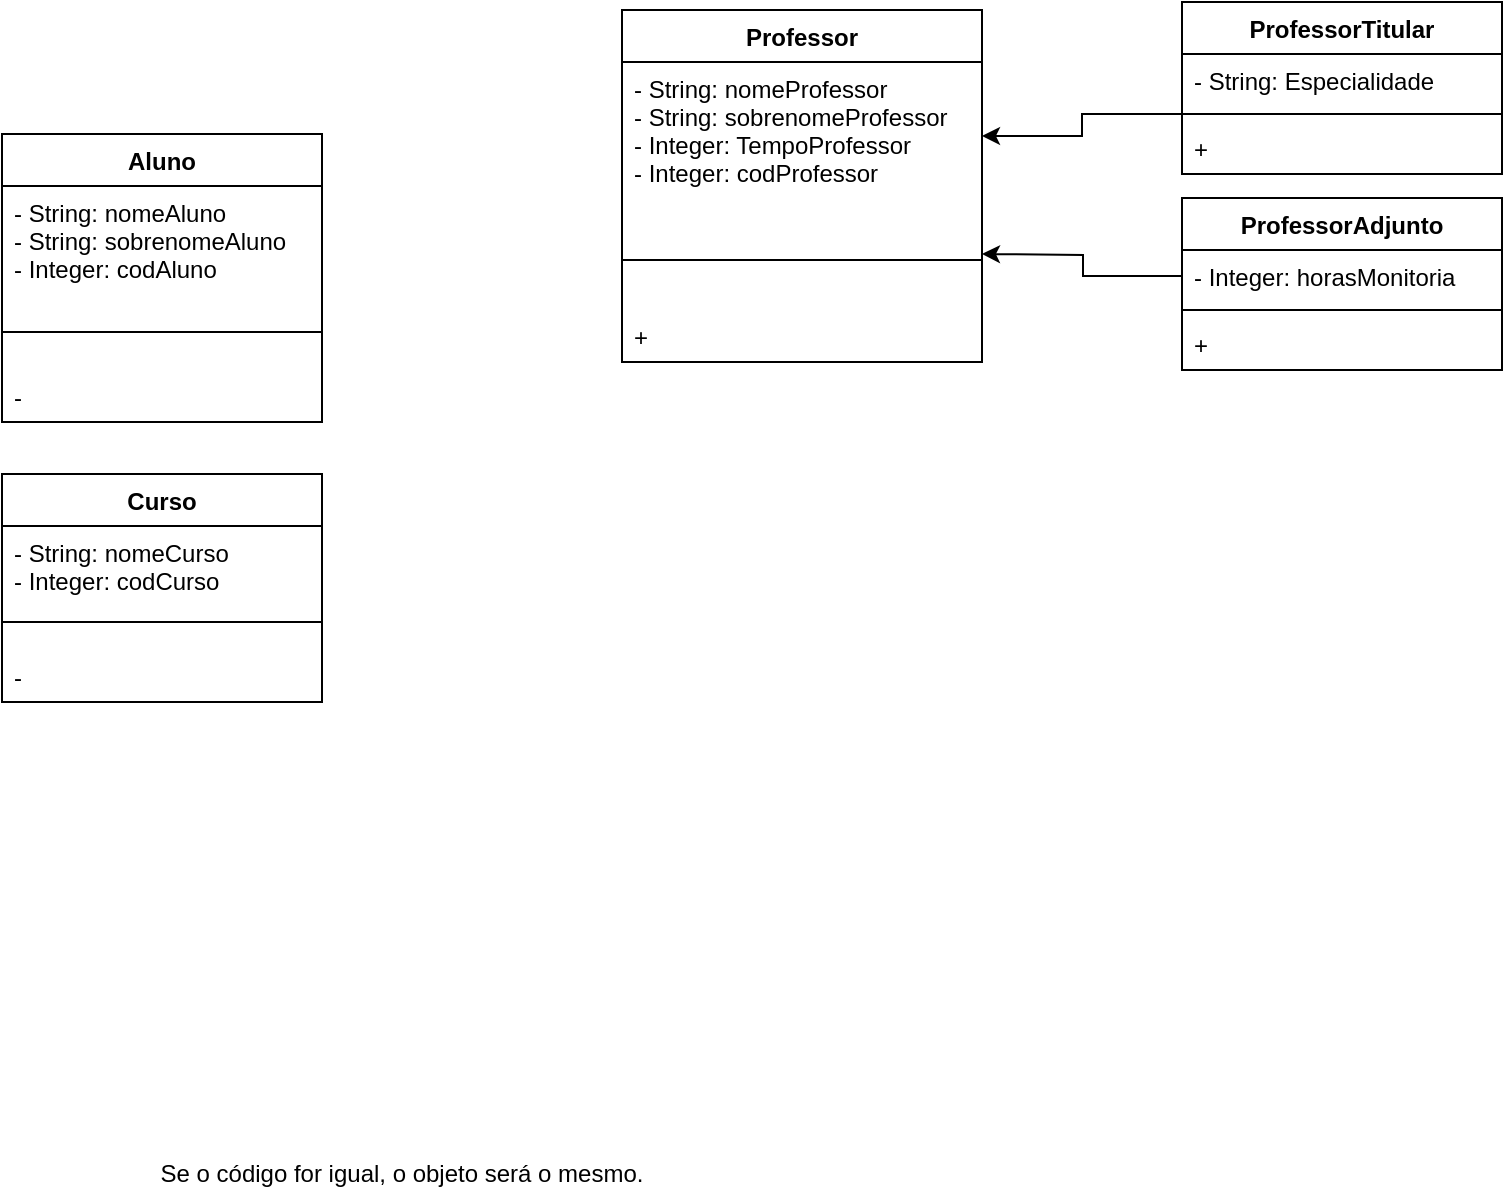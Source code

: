 <mxfile version="11.2.1" type="device" pages="1"><diagram id="9UibqnXEquuijhcko5rM" name="Page-1"><mxGraphModel dx="1038" dy="582" grid="1" gridSize="10" guides="1" tooltips="1" connect="1" arrows="1" fold="1" page="1" pageScale="1" pageWidth="827" pageHeight="1169" math="0" shadow="0"><root><mxCell id="0"/><mxCell id="1" parent="0"/><mxCell id="BSqV_Sfsdmb3rVVYC9Qa-1" value="Aluno" style="swimlane;fontStyle=1;align=center;verticalAlign=top;childLayout=stackLayout;horizontal=1;startSize=26;horizontalStack=0;resizeParent=1;resizeParentMax=0;resizeLast=0;collapsible=1;marginBottom=0;" vertex="1" parent="1"><mxGeometry x="20" y="230" width="160" height="144" as="geometry"/></mxCell><mxCell id="BSqV_Sfsdmb3rVVYC9Qa-2" value="- String: nomeAluno&#10;- String: sobrenomeAluno&#10;- Integer: codAluno" style="text;strokeColor=none;fillColor=none;align=left;verticalAlign=top;spacingLeft=4;spacingRight=4;overflow=hidden;rotatable=0;points=[[0,0.5],[1,0.5]];portConstraint=eastwest;" vertex="1" parent="BSqV_Sfsdmb3rVVYC9Qa-1"><mxGeometry y="26" width="160" height="54" as="geometry"/></mxCell><mxCell id="BSqV_Sfsdmb3rVVYC9Qa-3" value="" style="line;strokeWidth=1;fillColor=none;align=left;verticalAlign=middle;spacingTop=-1;spacingLeft=3;spacingRight=3;rotatable=0;labelPosition=right;points=[];portConstraint=eastwest;" vertex="1" parent="BSqV_Sfsdmb3rVVYC9Qa-1"><mxGeometry y="80" width="160" height="38" as="geometry"/></mxCell><mxCell id="BSqV_Sfsdmb3rVVYC9Qa-4" value="- " style="text;strokeColor=none;fillColor=none;align=left;verticalAlign=top;spacingLeft=4;spacingRight=4;overflow=hidden;rotatable=0;points=[[0,0.5],[1,0.5]];portConstraint=eastwest;" vertex="1" parent="BSqV_Sfsdmb3rVVYC9Qa-1"><mxGeometry y="118" width="160" height="26" as="geometry"/></mxCell><mxCell id="BSqV_Sfsdmb3rVVYC9Qa-6" value="Curso" style="swimlane;fontStyle=1;align=center;verticalAlign=top;childLayout=stackLayout;horizontal=1;startSize=26;horizontalStack=0;resizeParent=1;resizeParentMax=0;resizeLast=0;collapsible=1;marginBottom=0;" vertex="1" parent="1"><mxGeometry x="20" y="400" width="160" height="114" as="geometry"/></mxCell><mxCell id="BSqV_Sfsdmb3rVVYC9Qa-7" value="- String: nomeCurso&#10;- Integer: codCurso" style="text;strokeColor=none;fillColor=none;align=left;verticalAlign=top;spacingLeft=4;spacingRight=4;overflow=hidden;rotatable=0;points=[[0,0.5],[1,0.5]];portConstraint=eastwest;" vertex="1" parent="BSqV_Sfsdmb3rVVYC9Qa-6"><mxGeometry y="26" width="160" height="34" as="geometry"/></mxCell><mxCell id="BSqV_Sfsdmb3rVVYC9Qa-8" value="" style="line;strokeWidth=1;fillColor=none;align=left;verticalAlign=middle;spacingTop=-1;spacingLeft=3;spacingRight=3;rotatable=0;labelPosition=right;points=[];portConstraint=eastwest;" vertex="1" parent="BSqV_Sfsdmb3rVVYC9Qa-6"><mxGeometry y="60" width="160" height="28" as="geometry"/></mxCell><mxCell id="BSqV_Sfsdmb3rVVYC9Qa-9" value="- &#10;" style="text;strokeColor=none;fillColor=none;align=left;verticalAlign=top;spacingLeft=4;spacingRight=4;overflow=hidden;rotatable=0;points=[[0,0.5],[1,0.5]];portConstraint=eastwest;" vertex="1" parent="BSqV_Sfsdmb3rVVYC9Qa-6"><mxGeometry y="88" width="160" height="26" as="geometry"/></mxCell><mxCell id="BSqV_Sfsdmb3rVVYC9Qa-10" value="Professor" style="swimlane;fontStyle=1;align=center;verticalAlign=top;childLayout=stackLayout;horizontal=1;startSize=26;horizontalStack=0;resizeParent=1;resizeParentMax=0;resizeLast=0;collapsible=1;marginBottom=0;" vertex="1" parent="1"><mxGeometry x="330" y="168" width="180" height="176" as="geometry"/></mxCell><mxCell id="BSqV_Sfsdmb3rVVYC9Qa-11" value="- String: nomeProfessor&#10;- String: sobrenomeProfessor&#10;- Integer: TempoProfessor&#10;- Integer: codProfessor" style="text;strokeColor=none;fillColor=none;align=left;verticalAlign=top;spacingLeft=4;spacingRight=4;overflow=hidden;rotatable=0;points=[[0,0.5],[1,0.5]];portConstraint=eastwest;" vertex="1" parent="BSqV_Sfsdmb3rVVYC9Qa-10"><mxGeometry y="26" width="180" height="74" as="geometry"/></mxCell><mxCell id="BSqV_Sfsdmb3rVVYC9Qa-12" value="" style="line;strokeWidth=1;fillColor=none;align=left;verticalAlign=middle;spacingTop=-1;spacingLeft=3;spacingRight=3;rotatable=0;labelPosition=right;points=[];portConstraint=eastwest;" vertex="1" parent="BSqV_Sfsdmb3rVVYC9Qa-10"><mxGeometry y="100" width="180" height="50" as="geometry"/></mxCell><mxCell id="BSqV_Sfsdmb3rVVYC9Qa-13" value="+&#10;" style="text;strokeColor=none;fillColor=none;align=left;verticalAlign=top;spacingLeft=4;spacingRight=4;overflow=hidden;rotatable=0;points=[[0,0.5],[1,0.5]];portConstraint=eastwest;" vertex="1" parent="BSqV_Sfsdmb3rVVYC9Qa-10"><mxGeometry y="150" width="180" height="26" as="geometry"/></mxCell><mxCell id="BSqV_Sfsdmb3rVVYC9Qa-15" value="Se o código for igual, o objeto será o mesmo." style="text;html=1;strokeColor=none;fillColor=none;align=center;verticalAlign=middle;whiteSpace=wrap;rounded=0;" vertex="1" parent="1"><mxGeometry x="20" y="740" width="400" height="20" as="geometry"/></mxCell><mxCell id="BSqV_Sfsdmb3rVVYC9Qa-16" value="ProfessorAdjunto" style="swimlane;fontStyle=1;align=center;verticalAlign=top;childLayout=stackLayout;horizontal=1;startSize=26;horizontalStack=0;resizeParent=1;resizeParentMax=0;resizeLast=0;collapsible=1;marginBottom=0;" vertex="1" parent="1"><mxGeometry x="610" y="262" width="160" height="86" as="geometry"/></mxCell><mxCell id="BSqV_Sfsdmb3rVVYC9Qa-17" value="- Integer: horasMonitoria" style="text;strokeColor=none;fillColor=none;align=left;verticalAlign=top;spacingLeft=4;spacingRight=4;overflow=hidden;rotatable=0;points=[[0,0.5],[1,0.5]];portConstraint=eastwest;" vertex="1" parent="BSqV_Sfsdmb3rVVYC9Qa-16"><mxGeometry y="26" width="160" height="26" as="geometry"/></mxCell><mxCell id="BSqV_Sfsdmb3rVVYC9Qa-18" value="" style="line;strokeWidth=1;fillColor=none;align=left;verticalAlign=middle;spacingTop=-1;spacingLeft=3;spacingRight=3;rotatable=0;labelPosition=right;points=[];portConstraint=eastwest;" vertex="1" parent="BSqV_Sfsdmb3rVVYC9Qa-16"><mxGeometry y="52" width="160" height="8" as="geometry"/></mxCell><mxCell id="BSqV_Sfsdmb3rVVYC9Qa-19" value="+" style="text;strokeColor=none;fillColor=none;align=left;verticalAlign=top;spacingLeft=4;spacingRight=4;overflow=hidden;rotatable=0;points=[[0,0.5],[1,0.5]];portConstraint=eastwest;" vertex="1" parent="BSqV_Sfsdmb3rVVYC9Qa-16"><mxGeometry y="60" width="160" height="26" as="geometry"/></mxCell><mxCell id="BSqV_Sfsdmb3rVVYC9Qa-20" value="ProfessorTitular" style="swimlane;fontStyle=1;align=center;verticalAlign=top;childLayout=stackLayout;horizontal=1;startSize=26;horizontalStack=0;resizeParent=1;resizeParentMax=0;resizeLast=0;collapsible=1;marginBottom=0;" vertex="1" parent="1"><mxGeometry x="610" y="164" width="160" height="86" as="geometry"/></mxCell><mxCell id="BSqV_Sfsdmb3rVVYC9Qa-21" value="- String: Especialidade" style="text;strokeColor=none;fillColor=none;align=left;verticalAlign=top;spacingLeft=4;spacingRight=4;overflow=hidden;rotatable=0;points=[[0,0.5],[1,0.5]];portConstraint=eastwest;" vertex="1" parent="BSqV_Sfsdmb3rVVYC9Qa-20"><mxGeometry y="26" width="160" height="26" as="geometry"/></mxCell><mxCell id="BSqV_Sfsdmb3rVVYC9Qa-22" value="" style="line;strokeWidth=1;fillColor=none;align=left;verticalAlign=middle;spacingTop=-1;spacingLeft=3;spacingRight=3;rotatable=0;labelPosition=right;points=[];portConstraint=eastwest;" vertex="1" parent="BSqV_Sfsdmb3rVVYC9Qa-20"><mxGeometry y="52" width="160" height="8" as="geometry"/></mxCell><mxCell id="BSqV_Sfsdmb3rVVYC9Qa-23" value="+" style="text;strokeColor=none;fillColor=none;align=left;verticalAlign=top;spacingLeft=4;spacingRight=4;overflow=hidden;rotatable=0;points=[[0,0.5],[1,0.5]];portConstraint=eastwest;" vertex="1" parent="BSqV_Sfsdmb3rVVYC9Qa-20"><mxGeometry y="60" width="160" height="26" as="geometry"/></mxCell><mxCell id="BSqV_Sfsdmb3rVVYC9Qa-24" style="edgeStyle=orthogonalEdgeStyle;rounded=0;orthogonalLoop=1;jettySize=auto;html=1;" edge="1" parent="1" source="BSqV_Sfsdmb3rVVYC9Qa-17"><mxGeometry relative="1" as="geometry"><mxPoint x="510" y="290" as="targetPoint"/></mxGeometry></mxCell><mxCell id="BSqV_Sfsdmb3rVVYC9Qa-25" style="edgeStyle=orthogonalEdgeStyle;rounded=0;orthogonalLoop=1;jettySize=auto;html=1;" edge="1" parent="1" source="BSqV_Sfsdmb3rVVYC9Qa-22" target="BSqV_Sfsdmb3rVVYC9Qa-11"><mxGeometry relative="1" as="geometry"/></mxCell></root></mxGraphModel></diagram></mxfile>